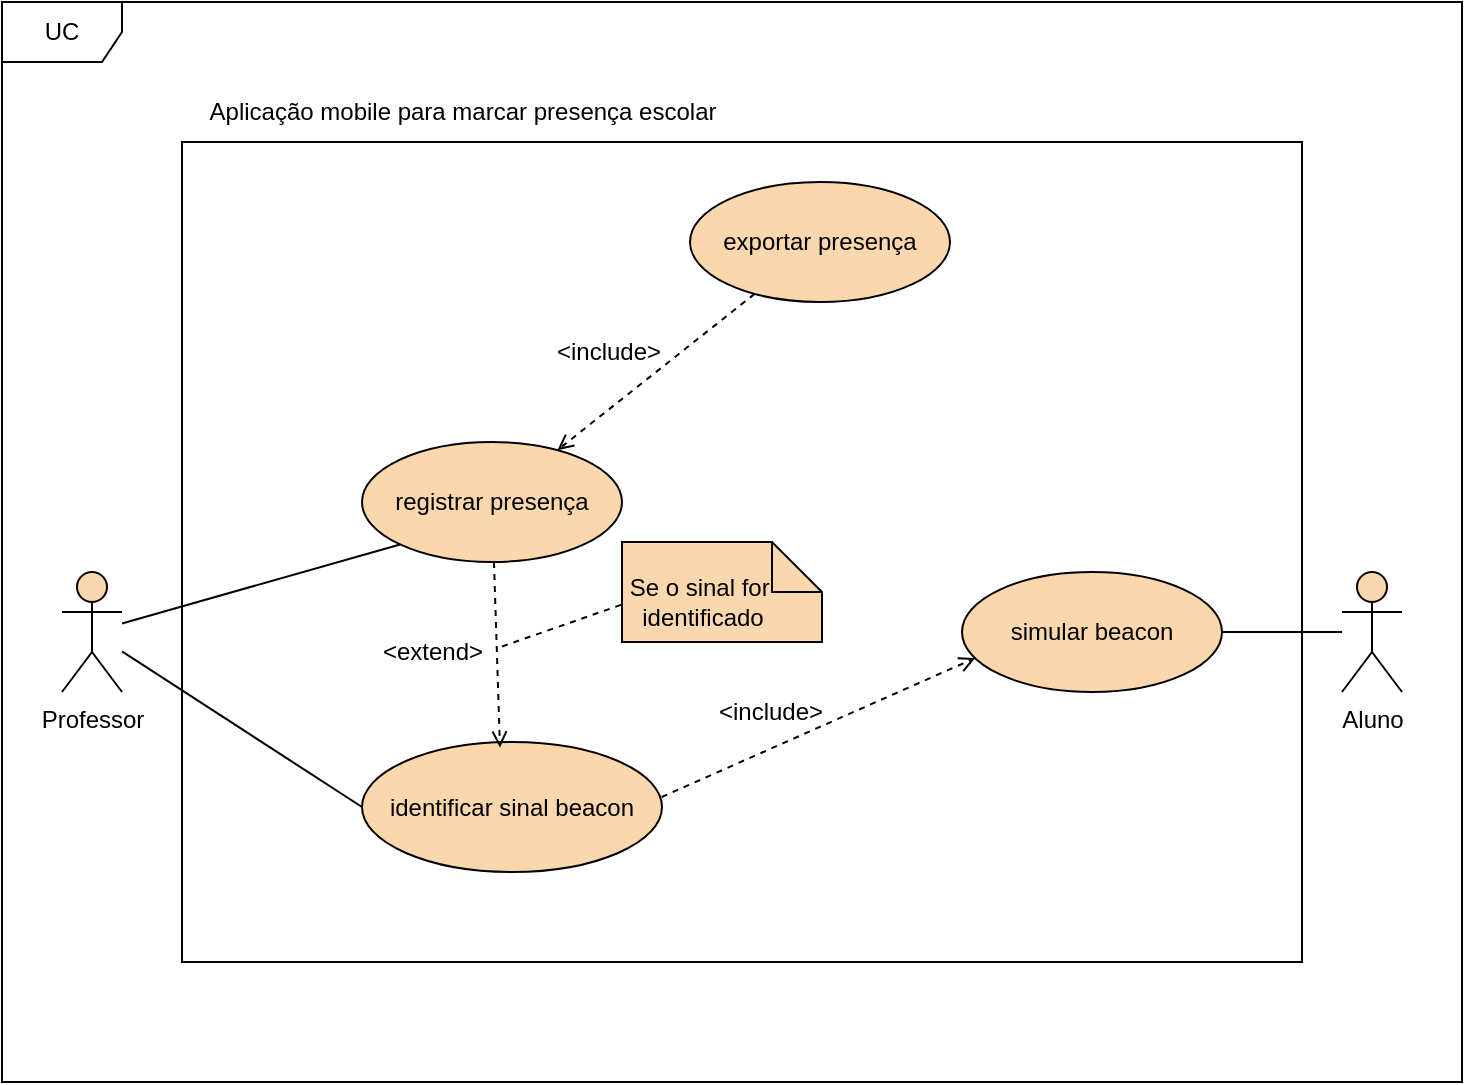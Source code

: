 <mxfile version="24.7.6">
  <diagram name="Página-1" id="YU4Dycjnp7gRYJhIwkAn">
    <mxGraphModel dx="875" dy="576" grid="1" gridSize="10" guides="1" tooltips="1" connect="1" arrows="1" fold="1" page="1" pageScale="1" pageWidth="827" pageHeight="1169" math="0" shadow="0">
      <root>
        <mxCell id="0" />
        <mxCell id="1" parent="0" />
        <mxCell id="-gvgmfCJkRDJtBgIJwlY-41" value="" style="rounded=0;whiteSpace=wrap;html=1;" parent="1" vertex="1">
          <mxGeometry x="160" y="90" width="560" height="410" as="geometry" />
        </mxCell>
        <mxCell id="-gvgmfCJkRDJtBgIJwlY-1" value="Professor" style="shape=umlActor;verticalLabelPosition=bottom;verticalAlign=top;html=1;outlineConnect=0;fillColor=#fad7ac;strokeColor=#000000;" parent="1" vertex="1">
          <mxGeometry x="100" y="305" width="30" height="60" as="geometry" />
        </mxCell>
        <mxCell id="-gvgmfCJkRDJtBgIJwlY-2" value="Aluno" style="shape=umlActor;verticalLabelPosition=bottom;verticalAlign=top;html=1;outlineConnect=0;fillColor=#fad7ac;strokeColor=#000000;" parent="1" vertex="1">
          <mxGeometry x="740" y="305" width="30" height="60" as="geometry" />
        </mxCell>
        <mxCell id="-gvgmfCJkRDJtBgIJwlY-3" value="simular beacon" style="ellipse;whiteSpace=wrap;html=1;fillColor=#fad7ac;strokeColor=#000000;" parent="1" vertex="1">
          <mxGeometry x="550" y="305" width="130" height="60" as="geometry" />
        </mxCell>
        <mxCell id="-gvgmfCJkRDJtBgIJwlY-7" value="Aplicação mobile para marcar presença escolar" style="text;html=1;align=center;verticalAlign=middle;resizable=0;points=[];autosize=1;strokeColor=none;fillColor=none;" parent="1" vertex="1">
          <mxGeometry x="160" y="60" width="280" height="30" as="geometry" />
        </mxCell>
        <mxCell id="-gvgmfCJkRDJtBgIJwlY-19" style="rounded=0;orthogonalLoop=1;jettySize=auto;html=1;exitX=0.999;exitY=0.423;exitDx=0;exitDy=0;entryX=0.051;entryY=0.717;entryDx=0;entryDy=0;dashed=1;endArrow=open;endFill=0;entryPerimeter=0;exitPerimeter=0;" parent="1" source="-gvgmfCJkRDJtBgIJwlY-8" target="-gvgmfCJkRDJtBgIJwlY-3" edge="1">
          <mxGeometry relative="1" as="geometry">
            <mxPoint x="414" y="467.5" as="sourcePoint" />
            <mxPoint x="564" y="380" as="targetPoint" />
          </mxGeometry>
        </mxCell>
        <mxCell id="-gvgmfCJkRDJtBgIJwlY-8" value="identificar sinal beacon" style="ellipse;whiteSpace=wrap;html=1;fillColor=#fad7ac;strokeColor=#000000;" parent="1" vertex="1">
          <mxGeometry x="250" y="390" width="150" height="65" as="geometry" />
        </mxCell>
        <mxCell id="-gvgmfCJkRDJtBgIJwlY-16" style="rounded=0;orthogonalLoop=1;jettySize=auto;html=1;entryX=0;entryY=0.5;entryDx=0;entryDy=0;strokeColor=default;endArrow=none;endFill=0;" parent="1" source="-gvgmfCJkRDJtBgIJwlY-1" target="-gvgmfCJkRDJtBgIJwlY-8" edge="1">
          <mxGeometry relative="1" as="geometry" />
        </mxCell>
        <mxCell id="-gvgmfCJkRDJtBgIJwlY-17" style="rounded=0;orthogonalLoop=1;jettySize=auto;html=1;exitX=1;exitY=0.5;exitDx=0;exitDy=0;strokeColor=default;endArrow=none;endFill=0;" parent="1" source="-gvgmfCJkRDJtBgIJwlY-3" target="-gvgmfCJkRDJtBgIJwlY-2" edge="1">
          <mxGeometry relative="1" as="geometry">
            <mxPoint x="490" y="440" as="sourcePoint" />
            <mxPoint x="820" y="335" as="targetPoint" />
          </mxGeometry>
        </mxCell>
        <mxCell id="-gvgmfCJkRDJtBgIJwlY-20" value="&amp;lt;include&amp;gt;" style="text;html=1;align=center;verticalAlign=middle;resizable=0;points=[];autosize=1;strokeColor=none;fillColor=none;" parent="1" vertex="1">
          <mxGeometry x="414" y="360" width="80" height="30" as="geometry" />
        </mxCell>
        <mxCell id="-gvgmfCJkRDJtBgIJwlY-21" value="registrar presença" style="ellipse;whiteSpace=wrap;html=1;fillColor=#fad7ac;strokeColor=#000000;" parent="1" vertex="1">
          <mxGeometry x="250" y="240" width="130" height="60" as="geometry" />
        </mxCell>
        <mxCell id="-gvgmfCJkRDJtBgIJwlY-27" style="rounded=0;orthogonalLoop=1;jettySize=auto;html=1;dashed=1;endArrow=open;endFill=0;" parent="1" source="-gvgmfCJkRDJtBgIJwlY-25" target="-gvgmfCJkRDJtBgIJwlY-21" edge="1">
          <mxGeometry relative="1" as="geometry" />
        </mxCell>
        <mxCell id="-gvgmfCJkRDJtBgIJwlY-25" value="exportar presença" style="ellipse;whiteSpace=wrap;html=1;fillColor=#fad7ac;strokeColor=#000000;" parent="1" vertex="1">
          <mxGeometry x="414" y="110" width="130" height="60" as="geometry" />
        </mxCell>
        <mxCell id="-gvgmfCJkRDJtBgIJwlY-26" value="&amp;lt;include&amp;gt;" style="text;html=1;align=center;verticalAlign=middle;resizable=0;points=[];autosize=1;strokeColor=none;fillColor=none;" parent="1" vertex="1">
          <mxGeometry x="333" y="180" width="80" height="30" as="geometry" />
        </mxCell>
        <mxCell id="-gvgmfCJkRDJtBgIJwlY-33" style="rounded=0;orthogonalLoop=1;jettySize=auto;html=1;entryX=0;entryY=1;entryDx=0;entryDy=0;strokeColor=default;endArrow=none;endFill=0;" parent="1" source="-gvgmfCJkRDJtBgIJwlY-1" target="-gvgmfCJkRDJtBgIJwlY-21" edge="1">
          <mxGeometry relative="1" as="geometry">
            <mxPoint x="100" y="244.58" as="sourcePoint" />
            <mxPoint x="225" y="244.58" as="targetPoint" />
          </mxGeometry>
        </mxCell>
        <mxCell id="-gvgmfCJkRDJtBgIJwlY-40" value="UC" style="shape=umlFrame;whiteSpace=wrap;html=1;pointerEvents=0;fillColor=#FFFFFF;" parent="1" vertex="1">
          <mxGeometry x="70" y="20" width="730" height="540" as="geometry" />
        </mxCell>
        <mxCell id="1AUR4HAP6LAa8ERAQfpp-2" style="rounded=0;orthogonalLoop=1;jettySize=auto;html=1;dashed=1;endArrow=open;endFill=0;entryX=0.46;entryY=0.043;entryDx=0;entryDy=0;entryPerimeter=0;" parent="1" source="-gvgmfCJkRDJtBgIJwlY-21" target="-gvgmfCJkRDJtBgIJwlY-8" edge="1">
          <mxGeometry relative="1" as="geometry">
            <mxPoint x="370" y="365" as="sourcePoint" />
            <mxPoint x="527" y="296" as="targetPoint" />
          </mxGeometry>
        </mxCell>
        <mxCell id="1AUR4HAP6LAa8ERAQfpp-3" value="&amp;lt;extend&amp;gt;" style="text;html=1;align=center;verticalAlign=middle;resizable=0;points=[];autosize=1;strokeColor=none;fillColor=none;" parent="1" vertex="1">
          <mxGeometry x="250" y="330" width="70" height="30" as="geometry" />
        </mxCell>
        <mxCell id="1AUR4HAP6LAa8ERAQfpp-4" value="" style="shape=note2;boundedLbl=1;whiteSpace=wrap;html=1;size=25;verticalAlign=top;align=center;fillColor=#FAD7AC;strokeColor=#000000;" parent="1" vertex="1">
          <mxGeometry x="380" y="290" width="100" height="50" as="geometry" />
        </mxCell>
        <mxCell id="1AUR4HAP6LAa8ERAQfpp-5" style="rounded=0;orthogonalLoop=1;jettySize=auto;html=1;dashed=1;endArrow=none;endFill=0;entryX=0.984;entryY=0.421;entryDx=0;entryDy=0;entryPerimeter=0;exitX=-0.005;exitY=0.629;exitDx=0;exitDy=0;exitPerimeter=0;" parent="1" source="1AUR4HAP6LAa8ERAQfpp-4" target="1AUR4HAP6LAa8ERAQfpp-3" edge="1">
          <mxGeometry relative="1" as="geometry">
            <mxPoint x="450" y="302" as="sourcePoint" />
            <mxPoint x="352" y="380" as="targetPoint" />
          </mxGeometry>
        </mxCell>
        <mxCell id="1AUR4HAP6LAa8ERAQfpp-6" value="Se o sinal for&amp;nbsp;&lt;div&gt;identificado&lt;/div&gt;" style="text;html=1;align=center;verticalAlign=middle;resizable=0;points=[];autosize=1;strokeColor=none;fillColor=none;" parent="1" vertex="1">
          <mxGeometry x="370" y="300" width="100" height="40" as="geometry" />
        </mxCell>
      </root>
    </mxGraphModel>
  </diagram>
</mxfile>
